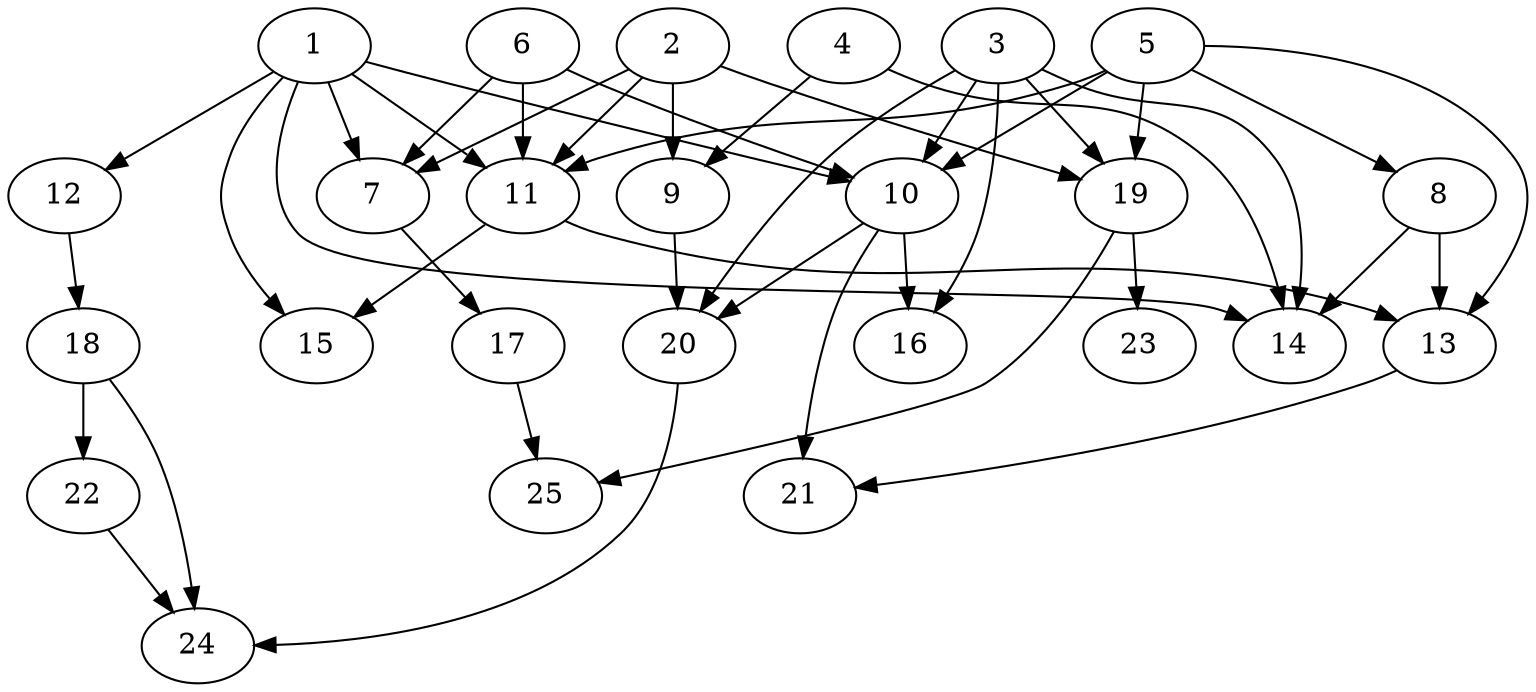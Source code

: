 // DAG automatically generated by daggen at Tue Jul 18 11:30:58 2017
// ./daggen --dot -n 25 --fat 0.5 --regular 0.2 --density 0.8 --jump 4 
digraph G {
  1 [size="1073741824000", alpha="0.14"]
  1 -> 7 [size ="838860800"]
  1 -> 10 [size ="838860800"]
  1 -> 11 [size ="838860800"]
  1 -> 12 [size ="838860800"]
  1 -> 14 [size ="838860800"]
  1 -> 15 [size ="838860800"]
  2 [size="10425055470", alpha="0.01"]
  2 -> 7 [size ="536870912"]
  2 -> 9 [size ="536870912"]
  2 -> 11 [size ="536870912"]
  2 -> 19 [size ="536870912"]
  3 [size="323571465412", alpha="0.10"]
  3 -> 10 [size ="536870912"]
  3 -> 14 [size ="536870912"]
  3 -> 16 [size ="536870912"]
  3 -> 19 [size ="536870912"]
  3 -> 20 [size ="536870912"]
  4 [size="788757771150", alpha="0.16"]
  4 -> 9 [size ="679477248"]
  4 -> 14 [size ="679477248"]
  5 [size="68719476736", alpha="0.14"]
  5 -> 8 [size ="134217728"]
  5 -> 10 [size ="134217728"]
  5 -> 11 [size ="134217728"]
  5 -> 13 [size ="134217728"]
  5 -> 19 [size ="134217728"]
  6 [size="94789815270", alpha="0.19"]
  6 -> 7 [size ="301989888"]
  6 -> 10 [size ="301989888"]
  6 -> 11 [size ="301989888"]
  7 [size="1072665183410", alpha="0.12"]
  7 -> 17 [size ="679477248"]
  8 [size="68719476736", alpha="0.04"]
  8 -> 13 [size ="134217728"]
  8 -> 14 [size ="134217728"]
  9 [size="782757789696", alpha="0.12"]
  9 -> 20 [size ="679477248"]
  10 [size="9271776686", alpha="0.07"]
  10 -> 16 [size ="536870912"]
  10 -> 20 [size ="536870912"]
  10 -> 21 [size ="536870912"]
  11 [size="5815743310", alpha="0.05"]
  11 -> 13 [size ="209715200"]
  11 -> 15 [size ="209715200"]
  12 [size="1073741824000", alpha="0.06"]
  12 -> 18 [size ="838860800"]
  13 [size="1073741824000", alpha="0.09"]
  13 -> 21 [size ="838860800"]
  14 [size="134217728000", alpha="0.06"]
  15 [size="1073741824000", alpha="0.05"]
  16 [size="11164210953", alpha="0.07"]
  17 [size="632118124989", alpha="0.14"]
  17 -> 25 [size ="838860800"]
  18 [size="231928233984", alpha="0.19"]
  18 -> 22 [size ="301989888"]
  18 -> 24 [size ="301989888"]
  19 [size="1300683144540", alpha="0.18"]
  19 -> 23 [size ="838860800"]
  19 -> 25 [size ="838860800"]
  20 [size="441420519164", alpha="0.15"]
  20 -> 24 [size ="679477248"]
  21 [size="6812302895", alpha="0.02"]
  22 [size="78906857729", alpha="0.01"]
  22 -> 24 [size ="75497472"]
  23 [size="1073741824000", alpha="0.09"]
  24 [size="34380226002", alpha="0.17"]
  25 [size="3434223780", alpha="0.13"]
}
